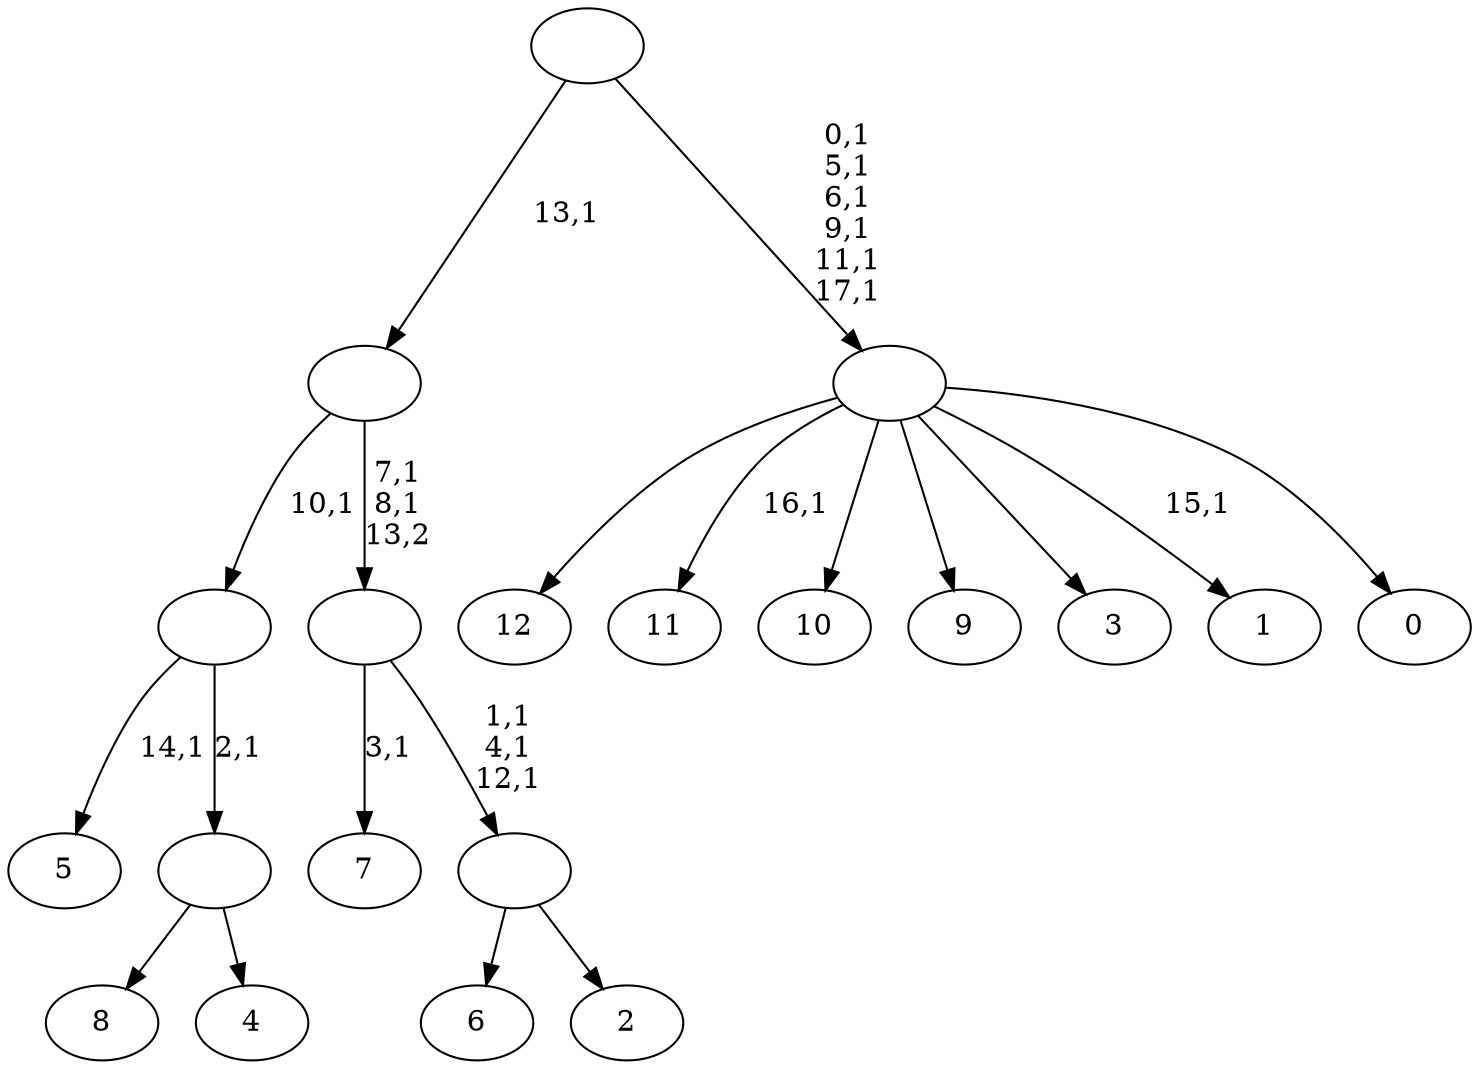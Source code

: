digraph T {
	31 [label="12"]
	30 [label="11"]
	28 [label="10"]
	27 [label="9"]
	26 [label="8"]
	25 [label="7"]
	23 [label="6"]
	22 [label="5"]
	20 [label="4"]
	19 [label=""]
	18 [label=""]
	17 [label="3"]
	16 [label="2"]
	15 [label=""]
	12 [label=""]
	10 [label=""]
	9 [label="1"]
	7 [label="0"]
	6 [label=""]
	0 [label=""]
	19 -> 26 [label=""]
	19 -> 20 [label=""]
	18 -> 22 [label="14,1"]
	18 -> 19 [label="2,1"]
	15 -> 23 [label=""]
	15 -> 16 [label=""]
	12 -> 15 [label="1,1\n4,1\n12,1"]
	12 -> 25 [label="3,1"]
	10 -> 12 [label="7,1\n8,1\n13,2"]
	10 -> 18 [label="10,1"]
	6 -> 9 [label="15,1"]
	6 -> 30 [label="16,1"]
	6 -> 31 [label=""]
	6 -> 28 [label=""]
	6 -> 27 [label=""]
	6 -> 17 [label=""]
	6 -> 7 [label=""]
	0 -> 6 [label="0,1\n5,1\n6,1\n9,1\n11,1\n17,1"]
	0 -> 10 [label="13,1"]
}
